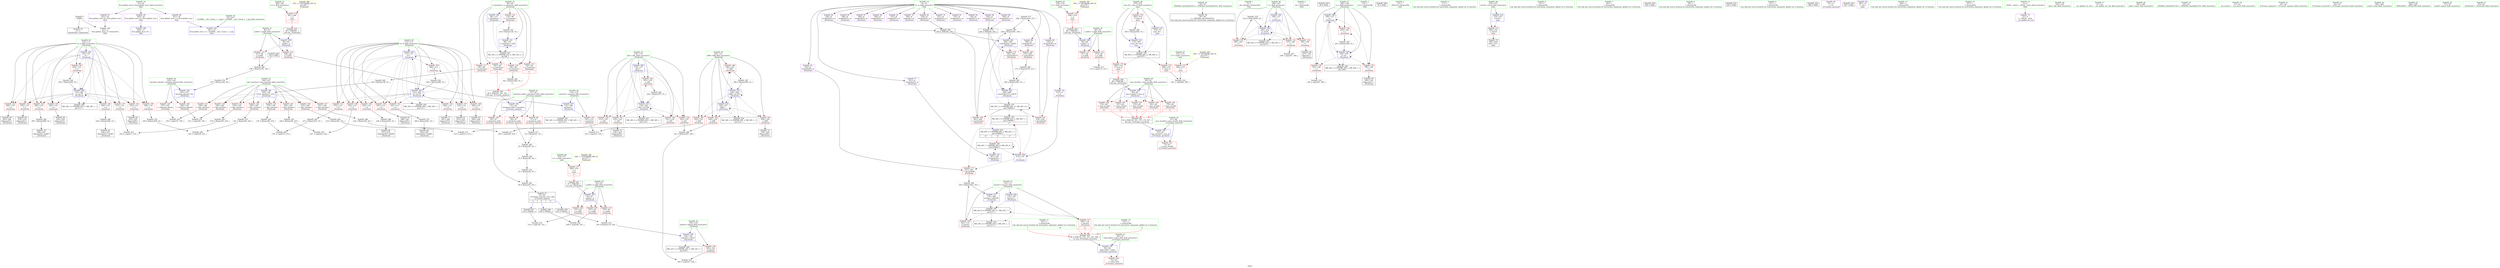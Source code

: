 digraph "SVFG" {
	label="SVFG";

	Node0x56520abc8a20 [shape=record,color=grey,label="{NodeID: 0\nNullPtr}"];
	Node0x56520abc8a20 -> Node0x56520abe52e0[style=solid];
	Node0x56520abc8a20 -> Node0x56520abecb80[style=solid];
	Node0x56520ac321d0 [shape=record,color=black,label="{NodeID: 443\n89 = PHI(401, )\n3rd arg _Z5solveiiii }"];
	Node0x56520ac321d0 -> Node0x56520abed160[style=solid];
	Node0x56520abf4c20 [shape=record,color=grey,label="{NodeID: 277\n236 = Binary(235, 237, )\n}"];
	Node0x56520abf4c20 -> Node0x56520abf5b20[style=solid];
	Node0x56520abe7630 [shape=record,color=blue,label="{NodeID: 194\n104\<--183\nplaced\<--sub16\n_Z5solveiiii\n}"];
	Node0x56520abe7630 -> Node0x56520abea0e0[style=dashed];
	Node0x56520abe7630 -> Node0x56520ac0bcf0[style=dashed];
	Node0x56520abe4940 [shape=record,color=red,label="{NodeID: 111\n141\<--94\n\<--x.addr\n_Z5solveiiii\n}"];
	Node0x56520abe2ca0 [shape=record,color=green,label="{NodeID: 28\n90\<--91\ncase_id.addr\<--case_id.addr_field_insensitive\n_Z5solveiiii\n}"];
	Node0x56520abe2ca0 -> Node0x56520abe42c0[style=solid];
	Node0x56520abe2ca0 -> Node0x56520abe4390[style=solid];
	Node0x56520abe2ca0 -> Node0x56520abe4460[style=solid];
	Node0x56520abe2ca0 -> Node0x56520abe4530[style=solid];
	Node0x56520abe2ca0 -> Node0x56520abe4600[style=solid];
	Node0x56520abe2ca0 -> Node0x56520abecef0[style=solid];
	Node0x56520abef1d0 [shape=record,color=yellow,style=double,label="{NodeID: 388\n52V_1 = ENCHI(MR_52V_0)\npts\{381 \}\nFun[main]}"];
	Node0x56520abef1d0 -> Node0x56520abec8b0[style=dashed];
	Node0x56520abf7620 [shape=record,color=grey,label="{NodeID: 305\n219 = Binary(56, 218, )\n}"];
	Node0x56520abf7620 -> Node0x56520abf8e20[style=solid];
	Node0x56520abea830 [shape=record,color=red,label="{NodeID: 139\n238\<--110\n\<--a\n_Z5solveiiii\n}"];
	Node0x56520abea830 -> Node0x56520abf4f20[style=solid];
	Node0x56520abe53e0 [shape=record,color=black,label="{NodeID: 56\n29\<--30\n\<--_ZNSt8ios_base4InitD1Ev\nCan only get source location for instruction, argument, global var or function.}"];
	Node0x56520abebef0 [shape=record,color=red,label="{NodeID: 167\n235\<--234\n\<--arrayidx36\n_Z5solveiiii\n}"];
	Node0x56520abebef0 -> Node0x56520abf4c20[style=solid];
	Node0x56520abe6ad0 [shape=record,color=purple,label="{NodeID: 84\n258\<--8\narrayidx50\<--p\n_Z5solveiiii\n}"];
	Node0x56520abe6ad0 -> Node0x56520abe8f70[style=solid];
	Node0x56520abcad30 [shape=record,color=green,label="{NodeID: 1\n7\<--1\n__dso_handle\<--dummyObj\nGlob }"];
	Node0x56520ac32940 [shape=record,color=black,label="{NodeID: 444\n142 = PHI()\n}"];
	Node0x56520ac32940 -> Node0x56520abf50a0[style=solid];
	Node0x56520abf4da0 [shape=record,color=grey,label="{NodeID: 278\n210 = Binary(209, 53, )\n}"];
	Node0x56520abf4da0 -> Node0x56520abe7a40[style=solid];
	Node0x56520abe7700 [shape=record,color=blue,label="{NodeID: 195\n106\<--127\ni\<--\n_Z5solveiiii\n}"];
	Node0x56520abe7700 -> Node0x56520abea1b0[style=dashed];
	Node0x56520abe7700 -> Node0x56520abea280[style=dashed];
	Node0x56520abe7700 -> Node0x56520abea350[style=dashed];
	Node0x56520abe7700 -> Node0x56520abe7a40[style=dashed];
	Node0x56520abe7700 -> Node0x56520ac0c1f0[style=dashed];
	Node0x56520abe4a10 [shape=record,color=red,label="{NodeID: 112\n173\<--94\n\<--x.addr\n_Z5solveiiii\n}"];
	Node0x56520abe4a10 -> Node0x56520abf7f20[style=solid];
	Node0x56520abe2d30 [shape=record,color=green,label="{NodeID: 29\n92\<--93\nn.addr\<--n.addr_field_insensitive\n_Z5solveiiii\n}"];
	Node0x56520abe2d30 -> Node0x56520abe46d0[style=solid];
	Node0x56520abe2d30 -> Node0x56520abe47a0[style=solid];
	Node0x56520abe2d30 -> Node0x56520abe4870[style=solid];
	Node0x56520abe2d30 -> Node0x56520abecfc0[style=solid];
	Node0x56520abf77a0 [shape=record,color=grey,label="{NodeID: 306\n271 = Binary(270, 237, )\n}"];
	Node0x56520abf77a0 -> Node0x56520abf6ea0[style=solid];
	Node0x56520abea900 [shape=record,color=red,label="{NodeID: 140\n244\<--110\n\<--a\n_Z5solveiiii\n}"];
	Node0x56520abea900 -> Node0x56520abf5ca0[style=solid];
	Node0x56520abe54e0 [shape=record,color=black,label="{NodeID: 57\n45\<--60\n_Z13count_squaresi_ret\<--add\n_Z13count_squaresi\n|{<s0>4|<s1>8|<s2>11}}"];
	Node0x56520abe54e0:s0 -> Node0x56520ac32c40[style=solid,color=blue];
	Node0x56520abe54e0:s1 -> Node0x56520ac32e70[style=solid,color=blue];
	Node0x56520abe54e0:s2 -> Node0x56520ac32fb0[style=solid,color=blue];
	Node0x56520abebfc0 [shape=record,color=red,label="{NodeID: 168\n261\<--260\n\<--cond-lvalue\n_Z5solveiiii\n}"];
	Node0x56520abebfc0 -> Node0x56520abf5b20[style=solid];
	Node0x56520abe6ba0 [shape=record,color=purple,label="{NodeID: 85\n266\<--8\narrayidx53\<--p\n_Z5solveiiii\n}"];
	Node0x56520abca050 [shape=record,color=green,label="{NodeID: 2\n11\<--1\n.str\<--dummyObj\nGlob }"];
	Node0x56520ac32aa0 [shape=record,color=black,label="{NodeID: 445\n28 = PHI()\n}"];
	Node0x56520abf4f20 [shape=record,color=grey,label="{NodeID: 279\n239 = Binary(238, 53, )\n}"];
	Node0x56520abf4f20 -> Node0x56520abf7c20[style=solid];
	Node0x56520abe77d0 [shape=record,color=blue,label="{NodeID: 196\n108\<--127\nj\<--\n_Z5solveiiii\n}"];
	Node0x56520abe77d0 -> Node0x56520abea420[style=dashed];
	Node0x56520abe77d0 -> Node0x56520abea4f0[style=dashed];
	Node0x56520abe77d0 -> Node0x56520abea5c0[style=dashed];
	Node0x56520abe77d0 -> Node0x56520abe77d0[style=dashed];
	Node0x56520abe77d0 -> Node0x56520abe7970[style=dashed];
	Node0x56520abe77d0 -> Node0x56520ac0c6f0[style=dashed];
	Node0x56520abe4ae0 [shape=record,color=red,label="{NodeID: 113\n145\<--96\n\<--y.addr\n_Z5solveiiii\n}"];
	Node0x56520abe4ae0 -> Node0x56520abf50a0[style=solid];
	Node0x56520abe2dc0 [shape=record,color=green,label="{NodeID: 30\n94\<--95\nx.addr\<--x.addr_field_insensitive\n_Z5solveiiii\n}"];
	Node0x56520abe2dc0 -> Node0x56520abe4940[style=solid];
	Node0x56520abe2dc0 -> Node0x56520abe4a10[style=solid];
	Node0x56520abe2dc0 -> Node0x56520abed090[style=solid];
	Node0x56520abf7920 [shape=record,color=grey,label="{NodeID: 307\n188 = cmp(187, 189, )\n}"];
	Node0x56520abea9d0 [shape=record,color=red,label="{NodeID: 141\n252\<--110\n\<--a\n_Z5solveiiii\n}"];
	Node0x56520abea9d0 -> Node0x56520abe5a90[style=solid];
	Node0x56520abe55b0 [shape=record,color=black,label="{NodeID: 58\n197\<--196\nidxprom\<--\n_Z5solveiiii\n}"];
	Node0x56520abec090 [shape=record,color=red,label="{NodeID: 169\n270\<--269\n\<--arrayidx55\n_Z5solveiiii\n}"];
	Node0x56520abec090 -> Node0x56520abf77a0[style=solid];
	Node0x56520abe6c70 [shape=record,color=purple,label="{NodeID: 86\n269\<--8\narrayidx55\<--p\n_Z5solveiiii\n}"];
	Node0x56520abe6c70 -> Node0x56520abec090[style=solid];
	Node0x56520abca0e0 [shape=record,color=green,label="{NodeID: 3\n13\<--1\n.str.1\<--dummyObj\nGlob }"];
	Node0x56520ac32b70 [shape=record,color=black,label="{NodeID: 446\n76 = PHI()\n}"];
	Node0x56520abf50a0 [shape=record,color=grey,label="{NodeID: 280\n146 = Binary(142, 145, )\n}"];
	Node0x56520abf50a0 -> Node0x56520abf4aa0[style=solid];
	Node0x56520abe78a0 [shape=record,color=blue,label="{NodeID: 197\n201\<--163\narrayidx22\<--\n_Z5solveiiii\n}"];
	Node0x56520abe78a0 -> Node0x56520ac05ef0[style=dashed];
	Node0x56520abe4bb0 [shape=record,color=red,label="{NodeID: 114\n308\<--96\n\<--y.addr\n_Z5solveiiii\n}"];
	Node0x56520abe4bb0 -> Node0x56520abe80c0[style=solid];
	Node0x56520abe2e50 [shape=record,color=green,label="{NodeID: 31\n96\<--97\ny.addr\<--y.addr_field_insensitive\n_Z5solveiiii\n}"];
	Node0x56520abe2e50 -> Node0x56520abe4ae0[style=solid];
	Node0x56520abe2e50 -> Node0x56520abe4bb0[style=solid];
	Node0x56520abe2e50 -> Node0x56520abed160[style=solid];
	Node0x56520abf7aa0 [shape=record,color=grey,label="{NodeID: 308\n276 = cmp(273, 275, )\n}"];
	Node0x56520abeaaa0 [shape=record,color=red,label="{NodeID: 142\n264\<--110\n\<--a\n_Z5solveiiii\n}"];
	Node0x56520abeaaa0 -> Node0x56520abe5c30[style=solid];
	Node0x56520abe5680 [shape=record,color=black,label="{NodeID: 59\n200\<--199\nidxprom21\<--\n_Z5solveiiii\n}"];
	Node0x56520abec160 [shape=record,color=red,label="{NodeID: 170\n295\<--294\n\<--cond-lvalue73\n_Z5solveiiii\n}"];
	Node0x56520abec160 -> Node0x56520abf6ea0[style=solid];
	Node0x56520abe6d40 [shape=record,color=purple,label="{NodeID: 87\n280\<--8\narrayidx62\<--p\n_Z5solveiiii\n}"];
	Node0x56520abc8bc0 [shape=record,color=green,label="{NodeID: 4\n15\<--1\n_ZSt3cin\<--dummyObj\nGlob }"];
	Node0x56520ac32c40 [shape=record,color=black,label="{NodeID: 447\n130 = PHI(45, )\n}"];
	Node0x56520ac32c40 -> Node0x56520abf7da0[style=solid];
	Node0x56520abf5220 [shape=record,color=grey,label="{NodeID: 281\n60 = Binary(57, 59, )\n}"];
	Node0x56520abf5220 -> Node0x56520abe54e0[style=solid];
	Node0x56520abe7970 [shape=record,color=blue,label="{NodeID: 198\n108\<--205\nj\<--inc\n_Z5solveiiii\n}"];
	Node0x56520abe7970 -> Node0x56520abea420[style=dashed];
	Node0x56520abe7970 -> Node0x56520abea4f0[style=dashed];
	Node0x56520abe7970 -> Node0x56520abea5c0[style=dashed];
	Node0x56520abe7970 -> Node0x56520abe77d0[style=dashed];
	Node0x56520abe7970 -> Node0x56520abe7970[style=dashed];
	Node0x56520abe7970 -> Node0x56520ac0c6f0[style=dashed];
	Node0x56520abe94b0 [shape=record,color=red,label="{NodeID: 115\n129\<--98\n\<--n_iterations\n_Z5solveiiii\n|{<s0>4}}"];
	Node0x56520abe94b0:s0 -> Node0x56520ac317c0[style=solid,color=red];
	Node0x56520abe2f20 [shape=record,color=green,label="{NodeID: 32\n98\<--99\nn_iterations\<--n_iterations_field_insensitive\n_Z5solveiiii\n}"];
	Node0x56520abe2f20 -> Node0x56520abe94b0[style=solid];
	Node0x56520abe2f20 -> Node0x56520abe9580[style=solid];
	Node0x56520abe2f20 -> Node0x56520abe9650[style=solid];
	Node0x56520abe2f20 -> Node0x56520abe9720[style=solid];
	Node0x56520abe2f20 -> Node0x56520abe97f0[style=solid];
	Node0x56520abe2f20 -> Node0x56520abed230[style=solid];
	Node0x56520abe2f20 -> Node0x56520abed300[style=solid];
	Node0x56520abf7c20 [shape=record,color=grey,label="{NodeID: 309\n242 = cmp(239, 241, )\n}"];
	Node0x56520abeab70 [shape=record,color=red,label="{NodeID: 143\n278\<--110\n\<--a\n_Z5solveiiii\n}"];
	Node0x56520abeab70 -> Node0x56520abe5dd0[style=solid];
	Node0x56520abe5750 [shape=record,color=black,label="{NodeID: 60\n230\<--229\nidxprom33\<--\n_Z5solveiiii\n}"];
	Node0x56520abec230 [shape=record,color=red,label="{NodeID: 171\n341\<--340\n\<--arrayidx99\n_Z5solveiiii\n}"];
	Node0x56520abec230 -> Node0x56520abf5fa0[style=solid];
	Node0x56520abe6e10 [shape=record,color=purple,label="{NodeID: 88\n284\<--8\narrayidx65\<--p\n_Z5solveiiii\n}"];
	Node0x56520abe6e10 -> Node0x56520abf3d80[style=solid];
	Node0x56520abc8c50 [shape=record,color=green,label="{NodeID: 5\n17\<--1\n\<--dummyObj\nCan only get source location for instruction, argument, global var or function.}"];
	Node0x56520ac32e70 [shape=record,color=black,label="{NodeID: 448\n166 = PHI(45, )\n}"];
	Node0x56520ac32e70 -> Node0x56520abf8ca0[style=solid];
	Node0x56520abf53a0 [shape=record,color=grey,label="{NodeID: 282\n181 = Binary(180, 53, )\n|{<s0>11}}"];
	Node0x56520abf53a0:s0 -> Node0x56520ac317c0[style=solid,color=red];
	Node0x56520abe7a40 [shape=record,color=blue,label="{NodeID: 199\n106\<--210\ni\<--inc24\n_Z5solveiiii\n}"];
	Node0x56520abe7a40 -> Node0x56520abea1b0[style=dashed];
	Node0x56520abe7a40 -> Node0x56520abea280[style=dashed];
	Node0x56520abe7a40 -> Node0x56520abea350[style=dashed];
	Node0x56520abe7a40 -> Node0x56520abe7a40[style=dashed];
	Node0x56520abe7a40 -> Node0x56520ac0c1f0[style=dashed];
	Node0x56520abe9580 [shape=record,color=red,label="{NodeID: 116\n134\<--98\n\<--n_iterations\n_Z5solveiiii\n}"];
	Node0x56520abe9580 -> Node0x56520abf6120[style=solid];
	Node0x56520abe2ff0 [shape=record,color=green,label="{NodeID: 33\n100\<--101\nlast_iteration\<--last_iteration_field_insensitive\n_Z5solveiiii\n}"];
	Node0x56520abe2ff0 -> Node0x56520abe98c0[style=solid];
	Node0x56520abe2ff0 -> Node0x56520abe9990[style=solid];
	Node0x56520abe2ff0 -> Node0x56520abe9a60[style=solid];
	Node0x56520abe2ff0 -> Node0x56520abe9b30[style=solid];
	Node0x56520abe2ff0 -> Node0x56520abe9c00[style=solid];
	Node0x56520abe2ff0 -> Node0x56520abe9cd0[style=solid];
	Node0x56520abe2ff0 -> Node0x56520abe9da0[style=solid];
	Node0x56520abe2ff0 -> Node0x56520abe9e70[style=solid];
	Node0x56520abe2ff0 -> Node0x56520abe7490[style=solid];
	Node0x56520abf7da0 [shape=record,color=grey,label="{NodeID: 310\n132 = cmp(130, 131, )\n}"];
	Node0x56520abeac40 [shape=record,color=red,label="{NodeID: 144\n286\<--110\n\<--a\n_Z5solveiiii\n}"];
	Node0x56520abeac40 -> Node0x56520abf56a0[style=solid];
	Node0x56520abe5820 [shape=record,color=black,label="{NodeID: 61\n233\<--232\nidxprom35\<--\n_Z5solveiiii\n}"];
	Node0x56520abec300 [shape=record,color=red,label="{NodeID: 172\n408\<--370\n\<--retval\nmain\n}"];
	Node0x56520abec300 -> Node0x56520abe62b0[style=solid];
	Node0x56520abe6ee0 [shape=record,color=purple,label="{NodeID: 89\n289\<--8\narrayidx69\<--p\n_Z5solveiiii\n}"];
	Node0x56520abc8ce0 [shape=record,color=green,label="{NodeID: 6\n53\<--1\n\<--dummyObj\nCan only get source location for instruction, argument, global var or function.}"];
	Node0x56520ac32fb0 [shape=record,color=black,label="{NodeID: 449\n182 = PHI(45, )\n}"];
	Node0x56520ac32fb0 -> Node0x56520abf44a0[style=solid];
	Node0x56520abf5520 [shape=record,color=grey,label="{NodeID: 283\n139 = Binary(138, 53, )\n}"];
	Node0x56520abf5520 -> Node0x56520abe7490[style=solid];
	Node0x56520abe7b10 [shape=record,color=blue,label="{NodeID: 200\n213\<--155\n\<--\n_Z5solveiiii\n}"];
	Node0x56520abe7b10 -> Node0x56520abec230[style=dashed];
	Node0x56520abe7b10 -> Node0x56520ac0e9f0[style=dashed];
	Node0x56520abe7b10 -> Node0x56520ac0f3f0[style=dashed];
	Node0x56520abe9650 [shape=record,color=red,label="{NodeID: 117\n138\<--98\n\<--n_iterations\n_Z5solveiiii\n}"];
	Node0x56520abe9650 -> Node0x56520abf5520[style=solid];
	Node0x56520abe30c0 [shape=record,color=green,label="{NodeID: 34\n102\<--103\niteration_placed\<--iteration_placed_field_insensitive\n_Z5solveiiii\n}"];
	Node0x56520abe30c0 -> Node0x56520abe9f40[style=solid];
	Node0x56520abe30c0 -> Node0x56520abea010[style=solid];
	Node0x56520abe30c0 -> Node0x56520abe7560[style=solid];
	Node0x56520abf7f20 [shape=record,color=grey,label="{NodeID: 311\n174 = cmp(173, 127, )\n}"];
	Node0x56520abead10 [shape=record,color=red,label="{NodeID: 145\n304\<--110\n\<--a\n_Z5solveiiii\n}"];
	Node0x56520abead10 -> Node0x56520abf74a0[style=solid];
	Node0x56520abe58f0 [shape=record,color=black,label="{NodeID: 62\n246\<--245\nidxprom42\<--add41\n_Z5solveiiii\n}"];
	Node0x56520abec3d0 [shape=record,color=red,label="{NodeID: 173\n390\<--372\n\<--T\nmain\n}"];
	Node0x56520abec3d0 -> Node0x56520abf86a0[style=solid];
	Node0x56520abe6fb0 [shape=record,color=purple,label="{NodeID: 90\n292\<--8\narrayidx71\<--p\n_Z5solveiiii\n}"];
	Node0x56520abe6fb0 -> Node0x56520abf3d80[style=solid];
	Node0x56520abc8d70 [shape=record,color=green,label="{NodeID: 7\n56\<--1\n\<--dummyObj\nCan only get source location for instruction, argument, global var or function.}"];
	Node0x56520ac331c0 [shape=record,color=black,label="{NodeID: 450\n384 = PHI()\n}"];
	Node0x56520abf56a0 [shape=record,color=grey,label="{NodeID: 284\n287 = Binary(286, 53, )\n}"];
	Node0x56520abf56a0 -> Node0x56520abe5f70[style=solid];
	Node0x56520abe7be0 [shape=record,color=blue,label="{NodeID: 201\n110\<--127\na\<--\n_Z5solveiiii\n}"];
	Node0x56520abe7be0 -> Node0x56520abea690[style=dashed];
	Node0x56520abe7be0 -> Node0x56520abea760[style=dashed];
	Node0x56520abe7be0 -> Node0x56520abea830[style=dashed];
	Node0x56520abe7be0 -> Node0x56520abea900[style=dashed];
	Node0x56520abe7be0 -> Node0x56520abea9d0[style=dashed];
	Node0x56520abe7be0 -> Node0x56520abeaaa0[style=dashed];
	Node0x56520abe7be0 -> Node0x56520abeab70[style=dashed];
	Node0x56520abe7be0 -> Node0x56520abeac40[style=dashed];
	Node0x56520abe7be0 -> Node0x56520abead10[style=dashed];
	Node0x56520abe7be0 -> Node0x56520abe7ff0[style=dashed];
	Node0x56520abe7be0 -> Node0x56520ac0cbf0[style=dashed];
	Node0x56520abe9720 [shape=record,color=red,label="{NodeID: 118\n165\<--98\n\<--n_iterations\n_Z5solveiiii\n|{<s0>8}}"];
	Node0x56520abe9720:s0 -> Node0x56520ac317c0[style=solid,color=red];
	Node0x56520abe3190 [shape=record,color=green,label="{NodeID: 35\n104\<--105\nplaced\<--placed_field_insensitive\n_Z5solveiiii\n}"];
	Node0x56520abe3190 -> Node0x56520abea0e0[style=solid];
	Node0x56520abe3190 -> Node0x56520abe7630[style=solid];
	Node0x56520abf80a0 [shape=record,color=grey,label="{NodeID: 312\n151 = cmp(149, 150, )\n}"];
	Node0x56520abeade0 [shape=record,color=red,label="{NodeID: 146\n224\<--112\n\<--b\n_Z5solveiiii\n}"];
	Node0x56520abeade0 -> Node0x56520abf8b20[style=solid];
	Node0x56520abe59c0 [shape=record,color=black,label="{NodeID: 63\n249\<--248\nidxprom44\<--\n_Z5solveiiii\n}"];
	Node0x56520abec4a0 [shape=record,color=red,label="{NodeID: 174\n389\<--374\n\<--case_id\nmain\n}"];
	Node0x56520abec4a0 -> Node0x56520abf86a0[style=solid];
	Node0x56520abe7080 [shape=record,color=purple,label="{NodeID: 91\n337\<--8\narrayidx97\<--p\n_Z5solveiiii\n}"];
	Node0x56520abc8760 [shape=record,color=green,label="{NodeID: 8\n58\<--1\n\<--dummyObj\nCan only get source location for instruction, argument, global var or function.}"];
	Node0x56520ac33290 [shape=record,color=black,label="{NodeID: 451\n393 = PHI()\n}"];
	Node0x56520abf5820 [shape=record,color=grey,label="{NodeID: 285\n54 = Binary(50, 52, )\n}"];
	Node0x56520abf5820 -> Node0x56520abf59a0[style=solid];
	Node0x56520abe7cb0 [shape=record,color=blue,label="{NodeID: 202\n112\<--127\nb\<--\n_Z5solveiiii\n}"];
	Node0x56520abe7cb0 -> Node0x56520abeade0[style=dashed];
	Node0x56520abe7cb0 -> Node0x56520abeaeb0[style=dashed];
	Node0x56520abe7cb0 -> Node0x56520abeaf80[style=dashed];
	Node0x56520abe7cb0 -> Node0x56520abeb050[style=dashed];
	Node0x56520abe7cb0 -> Node0x56520abeb120[style=dashed];
	Node0x56520abe7cb0 -> Node0x56520abeb1f0[style=dashed];
	Node0x56520abe7cb0 -> Node0x56520abeb2c0[style=dashed];
	Node0x56520abe7cb0 -> Node0x56520abeb390[style=dashed];
	Node0x56520abe7cb0 -> Node0x56520abeb460[style=dashed];
	Node0x56520abe7cb0 -> Node0x56520abe7cb0[style=dashed];
	Node0x56520abe7cb0 -> Node0x56520abe7f20[style=dashed];
	Node0x56520abe7cb0 -> Node0x56520ac0d0f0[style=dashed];
	Node0x56520abe97f0 [shape=record,color=red,label="{NodeID: 119\n180\<--98\n\<--n_iterations\n_Z5solveiiii\n}"];
	Node0x56520abe97f0 -> Node0x56520abf53a0[style=solid];
	Node0x56520abe3260 [shape=record,color=green,label="{NodeID: 36\n106\<--107\ni\<--i_field_insensitive\n_Z5solveiiii\n}"];
	Node0x56520abe3260 -> Node0x56520abea1b0[style=solid];
	Node0x56520abe3260 -> Node0x56520abea280[style=solid];
	Node0x56520abe3260 -> Node0x56520abea350[style=solid];
	Node0x56520abe3260 -> Node0x56520abe7700[style=solid];
	Node0x56520abe3260 -> Node0x56520abe7a40[style=solid];
	Node0x56520abf8220 [shape=record,color=grey,label="{NodeID: 313\n333 = cmp(331, 332, )\n}"];
	Node0x56520abeaeb0 [shape=record,color=red,label="{NodeID: 147\n232\<--112\n\<--b\n_Z5solveiiii\n}"];
	Node0x56520abeaeb0 -> Node0x56520abe5820[style=solid];
	Node0x56520abe5a90 [shape=record,color=black,label="{NodeID: 64\n253\<--252\nidxprom46\<--\n_Z5solveiiii\n}"];
	Node0x56520abec570 [shape=record,color=red,label="{NodeID: 175\n398\<--374\n\<--case_id\nmain\n|{<s0>17}}"];
	Node0x56520abec570:s0 -> Node0x56520ac31ea0[style=solid,color=red];
	Node0x56520abe7150 [shape=record,color=purple,label="{NodeID: 92\n340\<--8\narrayidx99\<--p\n_Z5solveiiii\n}"];
	Node0x56520abe7150 -> Node0x56520abec230[style=solid];
	Node0x56520abc87f0 [shape=record,color=green,label="{NodeID: 9\n127\<--1\n\<--dummyObj\nCan only get source location for instruction, argument, global var or function.}"];
	Node0x56520ac33360 [shape=record,color=black,label="{NodeID: 452\n396 = PHI()\n}"];
	Node0x56520abf59a0 [shape=record,color=grey,label="{NodeID: 286\n55 = Binary(54, 56, )\n}"];
	Node0x56520abf59a0 -> Node0x56520abf47a0[style=solid];
	Node0x56520abe7d80 [shape=record,color=blue,label="{NodeID: 203\n260\<--262\ncond-lvalue\<--add51\n_Z5solveiiii\n}"];
	Node0x56520abe7d80 -> Node0x56520abec090[style=dashed];
	Node0x56520abe7d80 -> Node0x56520abec160[style=dashed];
	Node0x56520abe7d80 -> Node0x56520abe7e50[style=dashed];
	Node0x56520abe98c0 [shape=record,color=red,label="{NodeID: 120\n150\<--100\n\<--last_iteration\n_Z5solveiiii\n}"];
	Node0x56520abe98c0 -> Node0x56520abf80a0[style=solid];
	Node0x56520abe3330 [shape=record,color=green,label="{NodeID: 37\n108\<--109\nj\<--j_field_insensitive\n_Z5solveiiii\n}"];
	Node0x56520abe3330 -> Node0x56520abea420[style=solid];
	Node0x56520abe3330 -> Node0x56520abea4f0[style=solid];
	Node0x56520abe3330 -> Node0x56520abea5c0[style=solid];
	Node0x56520abe3330 -> Node0x56520abe77d0[style=solid];
	Node0x56520abe3330 -> Node0x56520abe7970[style=solid];
	Node0x56520abf83a0 [shape=record,color=grey,label="{NodeID: 314\n194 = cmp(193, 189, )\n}"];
	Node0x56520abeaf80 [shape=record,color=red,label="{NodeID: 148\n248\<--112\n\<--b\n_Z5solveiiii\n}"];
	Node0x56520abeaf80 -> Node0x56520abe59c0[style=solid];
	Node0x56520abe5b60 [shape=record,color=black,label="{NodeID: 65\n257\<--256\nidxprom49\<--add48\n_Z5solveiiii\n}"];
	Node0x56520abec640 [shape=record,color=red,label="{NodeID: 176\n404\<--374\n\<--case_id\nmain\n}"];
	Node0x56520abec640 -> Node0x56520abf5e20[style=solid];
	Node0x56520abe7220 [shape=record,color=purple,label="{NodeID: 93\n75\<--11\n\<--.str\n_Z13output_answerid\n}"];
	Node0x56520abc8880 [shape=record,color=green,label="{NodeID: 10\n155\<--1\n\<--dummyObj\nCan only get source location for instruction, argument, global var or function.|{<s0>6|<s1>9}}"];
	Node0x56520abc8880:s0 -> Node0x56520ac33a40[style=solid,color=red];
	Node0x56520abc8880:s1 -> Node0x56520ac33a40[style=solid,color=red];
	Node0x56520ac33430 [shape=record,color=black,label="{NodeID: 453\n397 = PHI()\n}"];
	Node0x56520abf5b20 [shape=record,color=grey,label="{NodeID: 287\n262 = Binary(261, 236, )\n}"];
	Node0x56520abf5b20 -> Node0x56520abe7d80[style=solid];
	Node0x56520abe7e50 [shape=record,color=blue,label="{NodeID: 204\n294\<--296\ncond-lvalue73\<--add74\n_Z5solveiiii\n}"];
	Node0x56520abe7e50 -> Node0x56520ac0f3f0[style=dashed];
	Node0x56520abe9990 [shape=record,color=red,label="{NodeID: 121\n158\<--100\n\<--last_iteration\n_Z5solveiiii\n}"];
	Node0x56520abe9990 -> Node0x56520abf8fa0[style=solid];
	Node0x56520abe3400 [shape=record,color=green,label="{NodeID: 38\n110\<--111\na\<--a_field_insensitive\n_Z5solveiiii\n}"];
	Node0x56520abe3400 -> Node0x56520abea690[style=solid];
	Node0x56520abe3400 -> Node0x56520abea760[style=solid];
	Node0x56520abe3400 -> Node0x56520abea830[style=solid];
	Node0x56520abe3400 -> Node0x56520abea900[style=solid];
	Node0x56520abe3400 -> Node0x56520abea9d0[style=solid];
	Node0x56520abe3400 -> Node0x56520abeaaa0[style=solid];
	Node0x56520abe3400 -> Node0x56520abeab70[style=solid];
	Node0x56520abe3400 -> Node0x56520abeac40[style=solid];
	Node0x56520abe3400 -> Node0x56520abead10[style=solid];
	Node0x56520abe3400 -> Node0x56520abe7be0[style=solid];
	Node0x56520abe3400 -> Node0x56520abe7ff0[style=solid];
	Node0x56520abf8520 [shape=record,color=grey,label="{NodeID: 315\n316 = cmp(313, 315, )\n}"];
	Node0x56520abeb050 [shape=record,color=red,label="{NodeID: 149\n255\<--112\n\<--b\n_Z5solveiiii\n}"];
	Node0x56520abeb050 -> Node0x56520abf6ba0[style=solid];
	Node0x56520abe5c30 [shape=record,color=black,label="{NodeID: 66\n265\<--264\nidxprom52\<--\n_Z5solveiiii\n}"];
	Node0x56520abec710 [shape=record,color=red,label="{NodeID: 177\n399\<--376\n\<--n\nmain\n|{<s0>17}}"];
	Node0x56520abec710:s0 -> Node0x56520ac31fb0[style=solid,color=red];
	Node0x56520abe72f0 [shape=record,color=purple,label="{NodeID: 94\n383\<--13\n\<--.str.1\nmain\n}"];
	Node0x56520abc8910 [shape=record,color=green,label="{NodeID: 11\n163\<--1\n\<--dummyObj\nCan only get source location for instruction, argument, global var or function.|{<s0>7|<s1>10}}"];
	Node0x56520abc8910:s0 -> Node0x56520ac33a40[style=solid,color=red];
	Node0x56520abc8910:s1 -> Node0x56520ac33a40[style=solid,color=red];
	Node0x56520ac33500 [shape=record,color=black,label="{NodeID: 454\n65 = PHI(153, 161, 170, 176, 357, )\n0th arg _Z13output_answerid }"];
	Node0x56520ac33500 -> Node0x56520abecd50[style=solid];
	Node0x56520abf5ca0 [shape=record,color=grey,label="{NodeID: 288\n245 = Binary(244, 53, )\n}"];
	Node0x56520abf5ca0 -> Node0x56520abe58f0[style=solid];
	Node0x56520abe7f20 [shape=record,color=blue,label="{NodeID: 205\n112\<--300\nb\<--inc76\n_Z5solveiiii\n}"];
	Node0x56520abe7f20 -> Node0x56520abeade0[style=dashed];
	Node0x56520abe7f20 -> Node0x56520abeaeb0[style=dashed];
	Node0x56520abe7f20 -> Node0x56520abeaf80[style=dashed];
	Node0x56520abe7f20 -> Node0x56520abeb050[style=dashed];
	Node0x56520abe7f20 -> Node0x56520abeb120[style=dashed];
	Node0x56520abe7f20 -> Node0x56520abeb1f0[style=dashed];
	Node0x56520abe7f20 -> Node0x56520abeb2c0[style=dashed];
	Node0x56520abe7f20 -> Node0x56520abeb390[style=dashed];
	Node0x56520abe7f20 -> Node0x56520abeb460[style=dashed];
	Node0x56520abe7f20 -> Node0x56520abe7cb0[style=dashed];
	Node0x56520abe7f20 -> Node0x56520abe7f20[style=dashed];
	Node0x56520abe7f20 -> Node0x56520ac0d0f0[style=dashed];
	Node0x56520abe9a60 [shape=record,color=red,label="{NodeID: 122\n218\<--100\n\<--last_iteration\n_Z5solveiiii\n}"];
	Node0x56520abe9a60 -> Node0x56520abf7620[style=solid];
	Node0x56520abe34d0 [shape=record,color=green,label="{NodeID: 39\n112\<--113\nb\<--b_field_insensitive\n_Z5solveiiii\n}"];
	Node0x56520abe34d0 -> Node0x56520abeade0[style=solid];
	Node0x56520abe34d0 -> Node0x56520abeaeb0[style=solid];
	Node0x56520abe34d0 -> Node0x56520abeaf80[style=solid];
	Node0x56520abe34d0 -> Node0x56520abeb050[style=solid];
	Node0x56520abe34d0 -> Node0x56520abeb120[style=solid];
	Node0x56520abe34d0 -> Node0x56520abeb1f0[style=solid];
	Node0x56520abe34d0 -> Node0x56520abeb2c0[style=solid];
	Node0x56520abe34d0 -> Node0x56520abeb390[style=solid];
	Node0x56520abe34d0 -> Node0x56520abeb460[style=solid];
	Node0x56520abe34d0 -> Node0x56520abe7cb0[style=solid];
	Node0x56520abe34d0 -> Node0x56520abe7f20[style=solid];
	Node0x56520abf86a0 [shape=record,color=grey,label="{NodeID: 316\n391 = cmp(389, 390, )\n}"];
	Node0x56520abeb120 [shape=record,color=red,label="{NodeID: 150\n267\<--112\n\<--b\n_Z5solveiiii\n}"];
	Node0x56520abeb120 -> Node0x56520abe5d00[style=solid];
	Node0x56520abe5d00 [shape=record,color=black,label="{NodeID: 67\n268\<--267\nidxprom54\<--\n_Z5solveiiii\n}"];
	Node0x56520abec7e0 [shape=record,color=red,label="{NodeID: 178\n400\<--378\n\<--x\nmain\n|{<s0>17}}"];
	Node0x56520abec7e0:s0 -> Node0x56520ac320c0[style=solid,color=red];
	Node0x56520abe73c0 [shape=record,color=purple,label="{NodeID: 95\n420\<--16\nllvm.global_ctors_0\<--llvm.global_ctors\nGlob }"];
	Node0x56520abe73c0 -> Node0x56520abec980[style=solid];
	Node0x56520abc9d80 [shape=record,color=green,label="{NodeID: 12\n189\<--1\n\<--dummyObj\nCan only get source location for instruction, argument, global var or function.}"];
	Node0x56520ac33a40 [shape=record,color=black,label="{NodeID: 455\n66 = PHI(155, 163, 155, 163, 358, )\n1st arg _Z13output_answerid }"];
	Node0x56520ac33a40 -> Node0x56520abece20[style=solid];
	Node0x56520abf5e20 [shape=record,color=grey,label="{NodeID: 289\n405 = Binary(404, 53, )\n}"];
	Node0x56520abf5e20 -> Node0x56520abef760[style=solid];
	Node0x56520abe7ff0 [shape=record,color=blue,label="{NodeID: 206\n110\<--305\na\<--inc79\n_Z5solveiiii\n}"];
	Node0x56520abe7ff0 -> Node0x56520abea690[style=dashed];
	Node0x56520abe7ff0 -> Node0x56520abea760[style=dashed];
	Node0x56520abe7ff0 -> Node0x56520abea830[style=dashed];
	Node0x56520abe7ff0 -> Node0x56520abea900[style=dashed];
	Node0x56520abe7ff0 -> Node0x56520abea9d0[style=dashed];
	Node0x56520abe7ff0 -> Node0x56520abeaaa0[style=dashed];
	Node0x56520abe7ff0 -> Node0x56520abeab70[style=dashed];
	Node0x56520abe7ff0 -> Node0x56520abeac40[style=dashed];
	Node0x56520abe7ff0 -> Node0x56520abead10[style=dashed];
	Node0x56520abe7ff0 -> Node0x56520abe7ff0[style=dashed];
	Node0x56520abe7ff0 -> Node0x56520ac0cbf0[style=dashed];
	Node0x56520abe9b30 [shape=record,color=red,label="{NodeID: 123\n225\<--100\n\<--last_iteration\n_Z5solveiiii\n}"];
	Node0x56520abe9b30 -> Node0x56520abf7020[style=solid];
	Node0x56520abe35a0 [shape=record,color=green,label="{NodeID: 40\n114\<--115\nposition\<--position_field_insensitive\n_Z5solveiiii\n}"];
	Node0x56520abe35a0 -> Node0x56520abeb530[style=solid];
	Node0x56520abe35a0 -> Node0x56520abe80c0[style=solid];
	Node0x56520abf8820 [shape=record,color=grey,label="{NodeID: 317\n323 = cmp(320, 322, )\n}"];
	Node0x56520abeb1f0 [shape=record,color=red,label="{NodeID: 151\n272\<--112\n\<--b\n_Z5solveiiii\n}"];
	Node0x56520abeb1f0 -> Node0x56520abf6420[style=solid];
	Node0x56520abe5dd0 [shape=record,color=black,label="{NodeID: 68\n279\<--278\nidxprom61\<--\n_Z5solveiiii\n}"];
	Node0x56520abec8b0 [shape=record,color=red,label="{NodeID: 179\n401\<--380\n\<--y\nmain\n|{<s0>17}}"];
	Node0x56520abec8b0:s0 -> Node0x56520ac321d0[style=solid,color=red];
	Node0x56520abe3cb0 [shape=record,color=purple,label="{NodeID: 96\n421\<--16\nllvm.global_ctors_1\<--llvm.global_ctors\nGlob }"];
	Node0x56520abe3cb0 -> Node0x56520abeca80[style=solid];
	Node0x56520abc9e10 [shape=record,color=green,label="{NodeID: 13\n237\<--1\n\<--dummyObj\nCan only get source location for instruction, argument, global var or function.}"];
	Node0x56520abf5fa0 [shape=record,color=grey,label="{NodeID: 290\n343 = Binary(342, 341, )\n}"];
	Node0x56520abf5fa0 -> Node0x56520abe8400[style=solid];
	Node0x56520abe80c0 [shape=record,color=blue,label="{NodeID: 207\n114\<--308\nposition\<--\n_Z5solveiiii\n}"];
	Node0x56520abe80c0 -> Node0x56520abeb530[style=dashed];
	Node0x56520abe80c0 -> Node0x56520ac0d5f0[style=dashed];
	Node0x56520abe9c00 [shape=record,color=red,label="{NodeID: 124\n240\<--100\n\<--last_iteration\n_Z5solveiiii\n}"];
	Node0x56520abe9c00 -> Node0x56520abf4620[style=solid];
	Node0x56520abe3670 [shape=record,color=green,label="{NodeID: 41\n116\<--117\nanswer\<--answer_field_insensitive\n_Z5solveiiii\n}"];
	Node0x56520abe3670 -> Node0x56520abeb600[style=solid];
	Node0x56520abe3670 -> Node0x56520abeb6d0[style=solid];
	Node0x56520abe3670 -> Node0x56520abe8190[style=solid];
	Node0x56520abe3670 -> Node0x56520abe8400[style=solid];
	Node0x56520abf89a0 [shape=record,color=grey,label="{NodeID: 318\n329 = cmp(327, 328, )\n}"];
	Node0x56520abeb2c0 [shape=record,color=red,label="{NodeID: 152\n281\<--112\n\<--b\n_Z5solveiiii\n}"];
	Node0x56520abeb2c0 -> Node0x56520abf4920[style=solid];
	Node0x56520abe5ea0 [shape=record,color=black,label="{NodeID: 69\n283\<--282\nidxprom64\<--add63\n_Z5solveiiii\n}"];
	Node0x56520ac0bcf0 [shape=record,color=black,label="{NodeID: 346\nMR_22V_2 = PHI(MR_22V_3, MR_22V_1, )\npts\{105 \}\n}"];
	Node0x56520abec980 [shape=record,color=blue,label="{NodeID: 180\n420\<--17\nllvm.global_ctors_0\<--\nGlob }"];
	Node0x56520abe3db0 [shape=record,color=purple,label="{NodeID: 97\n422\<--16\nllvm.global_ctors_2\<--llvm.global_ctors\nGlob }"];
	Node0x56520abe3db0 -> Node0x56520abecb80[style=solid];
	Node0x56520abc9ee0 [shape=record,color=green,label="{NodeID: 14\n4\<--6\n_ZStL8__ioinit\<--_ZStL8__ioinit_field_insensitive\nGlob }"];
	Node0x56520abc9ee0 -> Node0x56520abe6380[style=solid];
	Node0x56520abf6120 [shape=record,color=grey,label="{NodeID: 291\n135 = Binary(134, 53, )\n}"];
	Node0x56520abf6120 -> Node0x56520abed300[style=solid];
	Node0x56520abe8190 [shape=record,color=blue,label="{NodeID: 208\n116\<--163\nanswer\<--\n_Z5solveiiii\n}"];
	Node0x56520abe8190 -> Node0x56520abeb6d0[style=dashed];
	Node0x56520abe8190 -> Node0x56520ac0daf0[style=dashed];
	Node0x56520abe8190 -> Node0x56520ac0f8f0[style=dashed];
	Node0x56520abe9cd0 [shape=record,color=red,label="{NodeID: 125\n274\<--100\n\<--last_iteration\n_Z5solveiiii\n}"];
	Node0x56520abe9cd0 -> Node0x56520abf62a0[style=solid];
	Node0x56520abe3740 [shape=record,color=green,label="{NodeID: 42\n118\<--119\na81\<--a81_field_insensitive\n_Z5solveiiii\n}"];
	Node0x56520abe3740 -> Node0x56520abeb7a0[style=solid];
	Node0x56520abe3740 -> Node0x56520abeb870[style=solid];
	Node0x56520abe3740 -> Node0x56520abeb940[style=solid];
	Node0x56520abe3740 -> Node0x56520abeba10[style=solid];
	Node0x56520abe3740 -> Node0x56520abebae0[style=solid];
	Node0x56520abe3740 -> Node0x56520abe8260[style=solid];
	Node0x56520abe3740 -> Node0x56520abef4f0[style=solid];
	Node0x56520abf8b20 [shape=record,color=grey,label="{NodeID: 319\n227 = cmp(224, 226, )\n}"];
	Node0x56520abeb390 [shape=record,color=red,label="{NodeID: 153\n290\<--112\n\<--b\n_Z5solveiiii\n}"];
	Node0x56520abeb390 -> Node0x56520abe6040[style=solid];
	Node0x56520abe5f70 [shape=record,color=black,label="{NodeID: 70\n288\<--287\nidxprom68\<--add67\n_Z5solveiiii\n}"];
	Node0x56520ac0c1f0 [shape=record,color=black,label="{NodeID: 347\nMR_24V_2 = PHI(MR_24V_3, MR_24V_1, )\npts\{107 \}\n}"];
	Node0x56520abeca80 [shape=record,color=blue,label="{NodeID: 181\n421\<--18\nllvm.global_ctors_1\<--_GLOBAL__sub_I_lunae_1_1.cpp\nGlob }"];
	Node0x56520abe3eb0 [shape=record,color=red,label="{NodeID: 98\n50\<--47\n\<--iterations.addr\n_Z13count_squaresi\n}"];
	Node0x56520abe3eb0 -> Node0x56520abf5820[style=solid];
	Node0x56520abc8110 [shape=record,color=green,label="{NodeID: 15\n8\<--10\np\<--p_field_insensitive\nGlob }"];
	Node0x56520abc8110 -> Node0x56520abe6450[style=solid];
	Node0x56520abc8110 -> Node0x56520abe6520[style=solid];
	Node0x56520abc8110 -> Node0x56520abe65f0[style=solid];
	Node0x56520abc8110 -> Node0x56520abe66c0[style=solid];
	Node0x56520abc8110 -> Node0x56520abe6790[style=solid];
	Node0x56520abc8110 -> Node0x56520abe6860[style=solid];
	Node0x56520abc8110 -> Node0x56520abe6930[style=solid];
	Node0x56520abc8110 -> Node0x56520abe6a00[style=solid];
	Node0x56520abc8110 -> Node0x56520abe6ad0[style=solid];
	Node0x56520abc8110 -> Node0x56520abe6ba0[style=solid];
	Node0x56520abc8110 -> Node0x56520abe6c70[style=solid];
	Node0x56520abc8110 -> Node0x56520abe6d40[style=solid];
	Node0x56520abc8110 -> Node0x56520abe6e10[style=solid];
	Node0x56520abc8110 -> Node0x56520abe6ee0[style=solid];
	Node0x56520abc8110 -> Node0x56520abe6fb0[style=solid];
	Node0x56520abc8110 -> Node0x56520abe7080[style=solid];
	Node0x56520abc8110 -> Node0x56520abe7150[style=solid];
	Node0x56520abf62a0 [shape=record,color=grey,label="{NodeID: 292\n275 = Binary(56, 274, )\n}"];
	Node0x56520abf62a0 -> Node0x56520abf7aa0[style=solid];
	Node0x56520abe8260 [shape=record,color=blue,label="{NodeID: 209\n118\<--127\na81\<--\n_Z5solveiiii\n}"];
	Node0x56520abe8260 -> Node0x56520abeb7a0[style=dashed];
	Node0x56520abe8260 -> Node0x56520abeb870[style=dashed];
	Node0x56520abe8260 -> Node0x56520abeb940[style=dashed];
	Node0x56520abe8260 -> Node0x56520abeba10[style=dashed];
	Node0x56520abe8260 -> Node0x56520abebae0[style=dashed];
	Node0x56520abe8260 -> Node0x56520abef4f0[style=dashed];
	Node0x56520abe8260 -> Node0x56520ac0dff0[style=dashed];
	Node0x56520abe9da0 [shape=record,color=red,label="{NodeID: 126\n314\<--100\n\<--last_iteration\n_Z5solveiiii\n}"];
	Node0x56520abe9da0 -> Node0x56520abf65a0[style=solid];
	Node0x56520abe3810 [shape=record,color=green,label="{NodeID: 43\n120\<--121\nb86\<--b86_field_insensitive\n_Z5solveiiii\n}"];
	Node0x56520abe3810 -> Node0x56520abebbb0[style=solid];
	Node0x56520abe3810 -> Node0x56520abebc80[style=solid];
	Node0x56520abe3810 -> Node0x56520abebd50[style=solid];
	Node0x56520abe3810 -> Node0x56520abebe20[style=solid];
	Node0x56520abe3810 -> Node0x56520abe8330[style=solid];
	Node0x56520abe3810 -> Node0x56520abef420[style=solid];
	Node0x56520abf8ca0 [shape=record,color=grey,label="{NodeID: 320\n168 = cmp(166, 167, )\n}"];
	Node0x56520abeb460 [shape=record,color=red,label="{NodeID: 154\n299\<--112\n\<--b\n_Z5solveiiii\n}"];
	Node0x56520abeb460 -> Node0x56520abf71a0[style=solid];
	Node0x56520abe6040 [shape=record,color=black,label="{NodeID: 71\n291\<--290\nidxprom70\<--\n_Z5solveiiii\n}"];
	Node0x56520ac0c6f0 [shape=record,color=black,label="{NodeID: 348\nMR_26V_2 = PHI(MR_26V_3, MR_26V_1, )\npts\{109 \}\n}"];
	Node0x56520abecb80 [shape=record,color=blue, style = dotted,label="{NodeID: 182\n422\<--3\nllvm.global_ctors_2\<--dummyVal\nGlob }"];
	Node0x56520abe3f80 [shape=record,color=red,label="{NodeID: 99\n51\<--47\n\<--iterations.addr\n_Z13count_squaresi\n}"];
	Node0x56520abe3f80 -> Node0x56520abf4320[style=solid];
	Node0x56520abc81a0 [shape=record,color=green,label="{NodeID: 16\n16\<--20\nllvm.global_ctors\<--llvm.global_ctors_field_insensitive\nGlob }"];
	Node0x56520abc81a0 -> Node0x56520abe73c0[style=solid];
	Node0x56520abc81a0 -> Node0x56520abe3cb0[style=solid];
	Node0x56520abc81a0 -> Node0x56520abe3db0[style=solid];
	Node0x56520abf6420 [shape=record,color=grey,label="{NodeID: 293\n273 = Binary(272, 53, )\n}"];
	Node0x56520abf6420 -> Node0x56520abf7aa0[style=solid];
	Node0x56520abe8330 [shape=record,color=blue,label="{NodeID: 210\n120\<--127\nb86\<--\n_Z5solveiiii\n}"];
	Node0x56520abe8330 -> Node0x56520abebbb0[style=dashed];
	Node0x56520abe8330 -> Node0x56520abebc80[style=dashed];
	Node0x56520abe8330 -> Node0x56520abebd50[style=dashed];
	Node0x56520abe8330 -> Node0x56520abebe20[style=dashed];
	Node0x56520abe8330 -> Node0x56520abe8330[style=dashed];
	Node0x56520abe8330 -> Node0x56520abef420[style=dashed];
	Node0x56520abe8330 -> Node0x56520ac0e4f0[style=dashed];
	Node0x56520abe9e70 [shape=record,color=red,label="{NodeID: 127\n321\<--100\n\<--last_iteration\n_Z5solveiiii\n}"];
	Node0x56520abe9e70 -> Node0x56520abf68a0[style=solid];
	Node0x56520abe38e0 [shape=record,color=green,label="{NodeID: 44\n143\<--144\nabs\<--abs_field_insensitive\n}"];
	Node0x56520abf8e20 [shape=record,color=grey,label="{NodeID: 321\n220 = cmp(217, 219, )\n}"];
	Node0x56520abeb530 [shape=record,color=red,label="{NodeID: 155\n332\<--114\n\<--position\n_Z5solveiiii\n}"];
	Node0x56520abeb530 -> Node0x56520abf8220[style=solid];
	Node0x56520abe6110 [shape=record,color=black,label="{NodeID: 72\n336\<--335\nidxprom96\<--\n_Z5solveiiii\n}"];
	Node0x56520ac0cbf0 [shape=record,color=black,label="{NodeID: 349\nMR_28V_2 = PHI(MR_28V_3, MR_28V_1, )\npts\{111 \}\n}"];
	Node0x56520abecc80 [shape=record,color=blue,label="{NodeID: 183\n47\<--46\niterations.addr\<--iterations\n_Z13count_squaresi\n}"];
	Node0x56520abecc80 -> Node0x56520abe3eb0[style=dashed];
	Node0x56520abecc80 -> Node0x56520abe3f80[style=dashed];
	Node0x56520abecc80 -> Node0x56520abe4050[style=dashed];
	Node0x56520abe4050 [shape=record,color=red,label="{NodeID: 100\n59\<--47\n\<--iterations.addr\n_Z13count_squaresi\n}"];
	Node0x56520abe4050 -> Node0x56520abf5220[style=solid];
	Node0x56520abc8270 [shape=record,color=green,label="{NodeID: 17\n21\<--22\n__cxx_global_var_init\<--__cxx_global_var_init_field_insensitive\n}"];
	Node0x56520abf65a0 [shape=record,color=grey,label="{NodeID: 294\n315 = Binary(56, 314, )\n}"];
	Node0x56520abf65a0 -> Node0x56520abf8520[style=solid];
	Node0x56520abe8400 [shape=record,color=blue,label="{NodeID: 211\n116\<--343\nanswer\<--add100\n_Z5solveiiii\n}"];
	Node0x56520abe8400 -> Node0x56520ac0f8f0[style=dashed];
	Node0x56520abe9f40 [shape=record,color=red,label="{NodeID: 128\n149\<--102\n\<--iteration_placed\n_Z5solveiiii\n}"];
	Node0x56520abe9f40 -> Node0x56520abf80a0[style=solid];
	Node0x56520abe39e0 [shape=record,color=green,label="{NodeID: 45\n367\<--368\nmain\<--main_field_insensitive\n}"];
	Node0x56520abf8fa0 [shape=record,color=grey,label="{NodeID: 322\n159 = cmp(157, 158, )\n}"];
	Node0x56520abeb600 [shape=record,color=red,label="{NodeID: 156\n342\<--116\n\<--answer\n_Z5solveiiii\n}"];
	Node0x56520abeb600 -> Node0x56520abf5fa0[style=solid];
	Node0x56520abe61e0 [shape=record,color=black,label="{NodeID: 73\n339\<--338\nidxprom98\<--\n_Z5solveiiii\n}"];
	Node0x56520ac0d0f0 [shape=record,color=black,label="{NodeID: 350\nMR_30V_2 = PHI(MR_30V_3, MR_30V_1, )\npts\{113 \}\n}"];
	Node0x56520abecd50 [shape=record,color=blue,label="{NodeID: 184\n67\<--65\ncase_id.addr\<--case_id\n_Z13output_answerid\n}"];
	Node0x56520abecd50 -> Node0x56520abe4120[style=dashed];
	Node0x56520abe4120 [shape=record,color=red,label="{NodeID: 101\n73\<--67\n\<--case_id.addr\n_Z13output_answerid\n}"];
	Node0x56520abc8340 [shape=record,color=green,label="{NodeID: 18\n25\<--26\n_ZNSt8ios_base4InitC1Ev\<--_ZNSt8ios_base4InitC1Ev_field_insensitive\n}"];
	Node0x56520abf6720 [shape=record,color=grey,label="{NodeID: 295\n354 = Binary(353, 53, )\n}"];
	Node0x56520abf6720 -> Node0x56520abef4f0[style=solid];
	Node0x56520abef420 [shape=record,color=blue,label="{NodeID: 212\n120\<--349\nb86\<--inc103\n_Z5solveiiii\n}"];
	Node0x56520abef420 -> Node0x56520abebbb0[style=dashed];
	Node0x56520abef420 -> Node0x56520abebc80[style=dashed];
	Node0x56520abef420 -> Node0x56520abebd50[style=dashed];
	Node0x56520abef420 -> Node0x56520abebe20[style=dashed];
	Node0x56520abef420 -> Node0x56520abe8330[style=dashed];
	Node0x56520abef420 -> Node0x56520abef420[style=dashed];
	Node0x56520abef420 -> Node0x56520ac0e4f0[style=dashed];
	Node0x56520abea010 [shape=record,color=red,label="{NodeID: 129\n157\<--102\n\<--iteration_placed\n_Z5solveiiii\n}"];
	Node0x56520abea010 -> Node0x56520abf8fa0[style=solid];
	Node0x56520abe3ae0 [shape=record,color=green,label="{NodeID: 46\n370\<--371\nretval\<--retval_field_insensitive\nmain\n}"];
	Node0x56520abe3ae0 -> Node0x56520abec300[style=solid];
	Node0x56520abe3ae0 -> Node0x56520abef5c0[style=solid];
	Node0x56520abeb6d0 [shape=record,color=red,label="{NodeID: 157\n358\<--116\n\<--answer\n_Z5solveiiii\n|{<s0>12}}"];
	Node0x56520abeb6d0:s0 -> Node0x56520ac33a40[style=solid,color=red];
	Node0x56520abe62b0 [shape=record,color=black,label="{NodeID: 74\n369\<--408\nmain_ret\<--\nmain\n}"];
	Node0x56520ac0d5f0 [shape=record,color=black,label="{NodeID: 351\nMR_32V_2 = PHI(MR_32V_3, MR_32V_1, )\npts\{115 \}\n}"];
	Node0x56520abece20 [shape=record,color=blue,label="{NodeID: 185\n69\<--66\nvalue.addr\<--value\n_Z13output_answerid\n}"];
	Node0x56520abece20 -> Node0x56520abe41f0[style=dashed];
	Node0x56520abe41f0 [shape=record,color=red,label="{NodeID: 102\n74\<--69\n\<--value.addr\n_Z13output_answerid\n}"];
	Node0x56520abc9610 [shape=record,color=green,label="{NodeID: 19\n31\<--32\n__cxa_atexit\<--__cxa_atexit_field_insensitive\n}"];
	Node0x56520abf68a0 [shape=record,color=grey,label="{NodeID: 296\n322 = Binary(56, 321, )\n}"];
	Node0x56520abf68a0 -> Node0x56520abf8820[style=solid];
	Node0x56520abef4f0 [shape=record,color=blue,label="{NodeID: 213\n118\<--354\na81\<--inc106\n_Z5solveiiii\n}"];
	Node0x56520abef4f0 -> Node0x56520abeb7a0[style=dashed];
	Node0x56520abef4f0 -> Node0x56520abeb870[style=dashed];
	Node0x56520abef4f0 -> Node0x56520abeb940[style=dashed];
	Node0x56520abef4f0 -> Node0x56520abeba10[style=dashed];
	Node0x56520abef4f0 -> Node0x56520abebae0[style=dashed];
	Node0x56520abef4f0 -> Node0x56520abef4f0[style=dashed];
	Node0x56520abef4f0 -> Node0x56520ac0dff0[style=dashed];
	Node0x56520abea0e0 [shape=record,color=red,label="{NodeID: 130\n328\<--104\n\<--placed\n_Z5solveiiii\n}"];
	Node0x56520abea0e0 -> Node0x56520abf89a0[style=solid];
	Node0x56520abe3bb0 [shape=record,color=green,label="{NodeID: 47\n372\<--373\nT\<--T_field_insensitive\nmain\n}"];
	Node0x56520abe3bb0 -> Node0x56520abec3d0[style=solid];
	Node0x56520abeb7a0 [shape=record,color=red,label="{NodeID: 158\n313\<--118\n\<--a81\n_Z5solveiiii\n}"];
	Node0x56520abeb7a0 -> Node0x56520abf8520[style=solid];
	Node0x56520abe6380 [shape=record,color=purple,label="{NodeID: 75\n27\<--4\n\<--_ZStL8__ioinit\n__cxx_global_var_init\n}"];
	Node0x56520ac0daf0 [shape=record,color=black,label="{NodeID: 352\nMR_34V_2 = PHI(MR_34V_3, MR_34V_1, )\npts\{117 \}\n}"];
	Node0x56520abe8f70 [shape=record,color=black,label="{NodeID: 269\n260 = PHI(250, 258, )\n}"];
	Node0x56520abe8f70 -> Node0x56520abebfc0[style=solid];
	Node0x56520abe8f70 -> Node0x56520abe7d80[style=solid];
	Node0x56520abecef0 [shape=record,color=blue,label="{NodeID: 186\n90\<--86\ncase_id.addr\<--case_id\n_Z5solveiiii\n}"];
	Node0x56520abecef0 -> Node0x56520abe42c0[style=dashed];
	Node0x56520abecef0 -> Node0x56520abe4390[style=dashed];
	Node0x56520abecef0 -> Node0x56520abe4460[style=dashed];
	Node0x56520abecef0 -> Node0x56520abe4530[style=dashed];
	Node0x56520abecef0 -> Node0x56520abe4600[style=dashed];
	Node0x56520abe42c0 [shape=record,color=red,label="{NodeID: 103\n153\<--90\n\<--case_id.addr\n_Z5solveiiii\n|{<s0>6}}"];
	Node0x56520abe42c0:s0 -> Node0x56520ac33500[style=solid,color=red];
	Node0x56520abc96e0 [shape=record,color=green,label="{NodeID: 20\n30\<--36\n_ZNSt8ios_base4InitD1Ev\<--_ZNSt8ios_base4InitD1Ev_field_insensitive\n}"];
	Node0x56520abc96e0 -> Node0x56520abe53e0[style=solid];
	Node0x56520abf6a20 [shape=record,color=grey,label="{NodeID: 297\n349 = Binary(348, 53, )\n}"];
	Node0x56520abf6a20 -> Node0x56520abef420[style=solid];
	Node0x56520abef5c0 [shape=record,color=blue,label="{NodeID: 214\n370\<--127\nretval\<--\nmain\n}"];
	Node0x56520abef5c0 -> Node0x56520abec300[style=dashed];
	Node0x56520abea1b0 [shape=record,color=red,label="{NodeID: 131\n187\<--106\n\<--i\n_Z5solveiiii\n}"];
	Node0x56520abea1b0 -> Node0x56520abf7920[style=solid];
	Node0x56520abe4ca0 [shape=record,color=green,label="{NodeID: 48\n374\<--375\ncase_id\<--case_id_field_insensitive\nmain\n}"];
	Node0x56520abe4ca0 -> Node0x56520abec4a0[style=solid];
	Node0x56520abe4ca0 -> Node0x56520abec570[style=solid];
	Node0x56520abe4ca0 -> Node0x56520abec640[style=solid];
	Node0x56520abe4ca0 -> Node0x56520abef690[style=solid];
	Node0x56520abe4ca0 -> Node0x56520abef760[style=solid];
	Node0x56520abeb870 [shape=record,color=red,label="{NodeID: 159\n325\<--118\n\<--a81\n_Z5solveiiii\n}"];
	Node0x56520abeb870 -> Node0x56520abf6d20[style=solid];
	Node0x56520abe6450 [shape=record,color=purple,label="{NodeID: 76\n198\<--8\narrayidx\<--p\n_Z5solveiiii\n}"];
	Node0x56520ac0dff0 [shape=record,color=black,label="{NodeID: 353\nMR_36V_2 = PHI(MR_36V_3, MR_36V_1, )\npts\{119 \}\n}"];
	Node0x56520abf3d80 [shape=record,color=black,label="{NodeID: 270\n294 = PHI(284, 292, )\n}"];
	Node0x56520abf3d80 -> Node0x56520abec160[style=solid];
	Node0x56520abf3d80 -> Node0x56520abe7e50[style=solid];
	Node0x56520abecfc0 [shape=record,color=blue,label="{NodeID: 187\n92\<--87\nn.addr\<--n\n_Z5solveiiii\n}"];
	Node0x56520abecfc0 -> Node0x56520abe46d0[style=dashed];
	Node0x56520abecfc0 -> Node0x56520abe47a0[style=dashed];
	Node0x56520abecfc0 -> Node0x56520abe4870[style=dashed];
	Node0x56520abe4390 [shape=record,color=red,label="{NodeID: 104\n161\<--90\n\<--case_id.addr\n_Z5solveiiii\n|{<s0>7}}"];
	Node0x56520abe4390:s0 -> Node0x56520ac33500[style=solid,color=red];
	Node0x56520abc97b0 [shape=record,color=green,label="{NodeID: 21\n43\<--44\n_Z13count_squaresi\<--_Z13count_squaresi_field_insensitive\n}"];
	Node0x56520abf6ba0 [shape=record,color=grey,label="{NodeID: 298\n256 = Binary(255, 53, )\n}"];
	Node0x56520abf6ba0 -> Node0x56520abe5b60[style=solid];
	Node0x56520abef690 [shape=record,color=blue,label="{NodeID: 215\n374\<--53\ncase_id\<--\nmain\n}"];
	Node0x56520abef690 -> Node0x56520ac068f0[style=dashed];
	Node0x56520abea280 [shape=record,color=red,label="{NodeID: 132\n196\<--106\n\<--i\n_Z5solveiiii\n}"];
	Node0x56520abea280 -> Node0x56520abe55b0[style=solid];
	Node0x56520abe4d70 [shape=record,color=green,label="{NodeID: 49\n376\<--377\nn\<--n_field_insensitive\nmain\n}"];
	Node0x56520abe4d70 -> Node0x56520abec710[style=solid];
	Node0x56520abeb940 [shape=record,color=red,label="{NodeID: 160\n331\<--118\n\<--a81\n_Z5solveiiii\n}"];
	Node0x56520abeb940 -> Node0x56520abf8220[style=solid];
	Node0x56520abe6520 [shape=record,color=purple,label="{NodeID: 77\n201\<--8\narrayidx22\<--p\n_Z5solveiiii\n}"];
	Node0x56520abe6520 -> Node0x56520abe78a0[style=solid];
	Node0x56520ac0e4f0 [shape=record,color=black,label="{NodeID: 354\nMR_38V_2 = PHI(MR_38V_3, MR_38V_1, )\npts\{121 \}\n}"];
	Node0x56520abf4320 [shape=record,color=grey,label="{NodeID: 271\n52 = Binary(51, 53, )\n}"];
	Node0x56520abf4320 -> Node0x56520abf5820[style=solid];
	Node0x56520abed090 [shape=record,color=blue,label="{NodeID: 188\n94\<--88\nx.addr\<--x\n_Z5solveiiii\n}"];
	Node0x56520abed090 -> Node0x56520abe4940[style=dashed];
	Node0x56520abed090 -> Node0x56520abe4a10[style=dashed];
	Node0x56520abe4460 [shape=record,color=red,label="{NodeID: 105\n170\<--90\n\<--case_id.addr\n_Z5solveiiii\n|{<s0>9}}"];
	Node0x56520abe4460:s0 -> Node0x56520ac33500[style=solid,color=red];
	Node0x56520abc9880 [shape=record,color=green,label="{NodeID: 22\n47\<--48\niterations.addr\<--iterations.addr_field_insensitive\n_Z13count_squaresi\n}"];
	Node0x56520abc9880 -> Node0x56520abe3eb0[style=solid];
	Node0x56520abc9880 -> Node0x56520abe3f80[style=solid];
	Node0x56520abc9880 -> Node0x56520abe4050[style=solid];
	Node0x56520abc9880 -> Node0x56520abecc80[style=solid];
	Node0x56520abf6d20 [shape=record,color=grey,label="{NodeID: 299\n327 = Binary(325, 326, )\n}"];
	Node0x56520abf6d20 -> Node0x56520abf89a0[style=solid];
	Node0x56520abef760 [shape=record,color=blue,label="{NodeID: 216\n374\<--405\ncase_id\<--inc\nmain\n}"];
	Node0x56520abef760 -> Node0x56520ac068f0[style=dashed];
	Node0x56520abea350 [shape=record,color=red,label="{NodeID: 133\n209\<--106\n\<--i\n_Z5solveiiii\n}"];
	Node0x56520abea350 -> Node0x56520abf4da0[style=solid];
	Node0x56520abe4e40 [shape=record,color=green,label="{NodeID: 50\n378\<--379\nx\<--x_field_insensitive\nmain\n}"];
	Node0x56520abe4e40 -> Node0x56520abec7e0[style=solid];
	Node0x56520abeba10 [shape=record,color=red,label="{NodeID: 161\n335\<--118\n\<--a81\n_Z5solveiiii\n}"];
	Node0x56520abeba10 -> Node0x56520abe6110[style=solid];
	Node0x56520abe65f0 [shape=record,color=purple,label="{NodeID: 78\n213\<--8\n\<--p\n_Z5solveiiii\n}"];
	Node0x56520abe65f0 -> Node0x56520abe7b10[style=solid];
	Node0x56520ac0e9f0 [shape=record,color=black,label="{NodeID: 355\nMR_40V_2 = PHI(MR_40V_3, MR_40V_1, )\npts\{100000 \}\n|{<s0>17}}"];
	Node0x56520ac0e9f0:s0 -> Node0x56520ac063f0[style=dashed,color=blue];
	Node0x56520abf44a0 [shape=record,color=grey,label="{NodeID: 272\n183 = Binary(179, 182, )\n}"];
	Node0x56520abf44a0 -> Node0x56520abe7630[style=solid];
	Node0x56520abed160 [shape=record,color=blue,label="{NodeID: 189\n96\<--89\ny.addr\<--y\n_Z5solveiiii\n}"];
	Node0x56520abed160 -> Node0x56520abe4ae0[style=dashed];
	Node0x56520abed160 -> Node0x56520abe4bb0[style=dashed];
	Node0x56520abe4530 [shape=record,color=red,label="{NodeID: 106\n176\<--90\n\<--case_id.addr\n_Z5solveiiii\n|{<s0>10}}"];
	Node0x56520abe4530:s0 -> Node0x56520ac33500[style=solid,color=red];
	Node0x56520abcb3e0 [shape=record,color=green,label="{NodeID: 23\n62\<--63\n_Z13output_answerid\<--_Z13output_answerid_field_insensitive\n}"];
	Node0x56520abf6ea0 [shape=record,color=grey,label="{NodeID: 300\n296 = Binary(295, 271, )\n}"];
	Node0x56520abf6ea0 -> Node0x56520abe7e50[style=solid];
	Node0x56520abea420 [shape=record,color=red,label="{NodeID: 134\n193\<--108\n\<--j\n_Z5solveiiii\n}"];
	Node0x56520abea420 -> Node0x56520abf83a0[style=solid];
	Node0x56520abe4f10 [shape=record,color=green,label="{NodeID: 51\n380\<--381\ny\<--y_field_insensitive\nmain\n}"];
	Node0x56520abe4f10 -> Node0x56520abec8b0[style=solid];
	Node0x56520ac05ef0 [shape=record,color=black,label="{NodeID: 328\nMR_40V_7 = PHI(MR_40V_8, MR_40V_6, )\npts\{100000 \}\n}"];
	Node0x56520ac05ef0 -> Node0x56520abe78a0[style=dashed];
	Node0x56520ac05ef0 -> Node0x56520abe7b10[style=dashed];
	Node0x56520ac05ef0 -> Node0x56520ac05ef0[style=dashed];
	Node0x56520abebae0 [shape=record,color=red,label="{NodeID: 162\n353\<--118\n\<--a81\n_Z5solveiiii\n}"];
	Node0x56520abebae0 -> Node0x56520abf6720[style=solid];
	Node0x56520abe66c0 [shape=record,color=purple,label="{NodeID: 79\n231\<--8\narrayidx34\<--p\n_Z5solveiiii\n}"];
	Node0x56520ac317c0 [shape=record,color=black,label="{NodeID: 439\n46 = PHI(129, 165, 181, )\n0th arg _Z13count_squaresi }"];
	Node0x56520ac317c0 -> Node0x56520abecc80[style=solid];
	Node0x56520abf4620 [shape=record,color=grey,label="{NodeID: 273\n241 = Binary(56, 240, )\n}"];
	Node0x56520abf4620 -> Node0x56520abf7c20[style=solid];
	Node0x56520abed230 [shape=record,color=blue,label="{NodeID: 190\n98\<--127\nn_iterations\<--\n_Z5solveiiii\n}"];
	Node0x56520abed230 -> Node0x56520ac06df0[style=dashed];
	Node0x56520abe4600 [shape=record,color=red,label="{NodeID: 107\n357\<--90\n\<--case_id.addr\n_Z5solveiiii\n|{<s0>12}}"];
	Node0x56520abe4600:s0 -> Node0x56520ac33500[style=solid,color=red];
	Node0x56520abcb4b0 [shape=record,color=green,label="{NodeID: 24\n67\<--68\ncase_id.addr\<--case_id.addr_field_insensitive\n_Z13output_answerid\n}"];
	Node0x56520abcb4b0 -> Node0x56520abe4120[style=solid];
	Node0x56520abcb4b0 -> Node0x56520abecd50[style=solid];
	Node0x56520abede10 [shape=record,color=yellow,style=double,label="{NodeID: 384\n44V_1 = ENCHI(MR_44V_0)\npts\{373 \}\nFun[main]}"];
	Node0x56520abede10 -> Node0x56520abec3d0[style=dashed];
	Node0x56520abf7020 [shape=record,color=grey,label="{NodeID: 301\n226 = Binary(56, 225, )\n}"];
	Node0x56520abf7020 -> Node0x56520abf8b20[style=solid];
	Node0x56520abea4f0 [shape=record,color=red,label="{NodeID: 135\n199\<--108\n\<--j\n_Z5solveiiii\n}"];
	Node0x56520abea4f0 -> Node0x56520abe5680[style=solid];
	Node0x56520abe4fe0 [shape=record,color=green,label="{NodeID: 52\n385\<--386\nscanf\<--scanf_field_insensitive\n}"];
	Node0x56520ac063f0 [shape=record,color=black,label="{NodeID: 329\nMR_40V_2 = PHI(MR_40V_3, MR_40V_1, )\npts\{100000 \}\n|{<s0>17|<s1>17|<s2>17}}"];
	Node0x56520ac063f0:s0 -> Node0x56520abe7b10[style=dashed,color=red];
	Node0x56520ac063f0:s1 -> Node0x56520ac05ef0[style=dashed,color=red];
	Node0x56520ac063f0:s2 -> Node0x56520ac0e9f0[style=dashed,color=red];
	Node0x56520abebbb0 [shape=record,color=red,label="{NodeID: 163\n320\<--120\n\<--b86\n_Z5solveiiii\n}"];
	Node0x56520abebbb0 -> Node0x56520abf8820[style=solid];
	Node0x56520abe6790 [shape=record,color=purple,label="{NodeID: 80\n234\<--8\narrayidx36\<--p\n_Z5solveiiii\n}"];
	Node0x56520abe6790 -> Node0x56520abebef0[style=solid];
	Node0x56520ac31ea0 [shape=record,color=black,label="{NodeID: 440\n86 = PHI(398, )\n0th arg _Z5solveiiii }"];
	Node0x56520ac31ea0 -> Node0x56520abecef0[style=solid];
	Node0x56520ac0f3f0 [shape=record,color=black,label="{NodeID: 357\nMR_40V_11 = PHI(MR_40V_13, MR_40V_10, )\npts\{100000 \}\n}"];
	Node0x56520ac0f3f0 -> Node0x56520abebef0[style=dashed];
	Node0x56520ac0f3f0 -> Node0x56520abebfc0[style=dashed];
	Node0x56520ac0f3f0 -> Node0x56520abec230[style=dashed];
	Node0x56520ac0f3f0 -> Node0x56520abe7d80[style=dashed];
	Node0x56520ac0f3f0 -> Node0x56520ac0e9f0[style=dashed];
	Node0x56520ac0f3f0 -> Node0x56520ac0f3f0[style=dashed];
	Node0x56520abf47a0 [shape=record,color=grey,label="{NodeID: 274\n57 = Binary(58, 55, )\n}"];
	Node0x56520abf47a0 -> Node0x56520abf5220[style=solid];
	Node0x56520abed300 [shape=record,color=blue,label="{NodeID: 191\n98\<--135\nn_iterations\<--add\n_Z5solveiiii\n}"];
	Node0x56520abed300 -> Node0x56520ac06df0[style=dashed];
	Node0x56520abe46d0 [shape=record,color=red,label="{NodeID: 108\n131\<--92\n\<--n.addr\n_Z5solveiiii\n}"];
	Node0x56520abe46d0 -> Node0x56520abf7da0[style=solid];
	Node0x56520abcb580 [shape=record,color=green,label="{NodeID: 25\n69\<--70\nvalue.addr\<--value.addr_field_insensitive\n_Z13output_answerid\n}"];
	Node0x56520abcb580 -> Node0x56520abe41f0[style=solid];
	Node0x56520abcb580 -> Node0x56520abece20[style=solid];
	Node0x56520abf71a0 [shape=record,color=grey,label="{NodeID: 302\n300 = Binary(299, 53, )\n}"];
	Node0x56520abf71a0 -> Node0x56520abe7f20[style=solid];
	Node0x56520abea5c0 [shape=record,color=red,label="{NodeID: 136\n204\<--108\n\<--j\n_Z5solveiiii\n}"];
	Node0x56520abea5c0 -> Node0x56520abf7320[style=solid];
	Node0x56520abe50e0 [shape=record,color=green,label="{NodeID: 53\n394\<--395\n_ZNSirsERi\<--_ZNSirsERi_field_insensitive\n}"];
	Node0x56520ac068f0 [shape=record,color=black,label="{NodeID: 330\nMR_46V_3 = PHI(MR_46V_4, MR_46V_2, )\npts\{375 \}\n}"];
	Node0x56520ac068f0 -> Node0x56520abec4a0[style=dashed];
	Node0x56520ac068f0 -> Node0x56520abec570[style=dashed];
	Node0x56520ac068f0 -> Node0x56520abec640[style=dashed];
	Node0x56520ac068f0 -> Node0x56520abef760[style=dashed];
	Node0x56520abebc80 [shape=record,color=red,label="{NodeID: 164\n326\<--120\n\<--b86\n_Z5solveiiii\n}"];
	Node0x56520abebc80 -> Node0x56520abf6d20[style=solid];
	Node0x56520abe6860 [shape=record,color=purple,label="{NodeID: 81\n247\<--8\narrayidx43\<--p\n_Z5solveiiii\n}"];
	Node0x56520ac31fb0 [shape=record,color=black,label="{NodeID: 441\n87 = PHI(399, )\n1st arg _Z5solveiiii }"];
	Node0x56520ac31fb0 -> Node0x56520abecfc0[style=solid];
	Node0x56520ac0f8f0 [shape=record,color=black,label="{NodeID: 358\nMR_34V_8 = PHI(MR_34V_11, MR_34V_7, )\npts\{117 \}\n}"];
	Node0x56520ac0f8f0 -> Node0x56520abeb600[style=dashed];
	Node0x56520ac0f8f0 -> Node0x56520abeb6d0[style=dashed];
	Node0x56520ac0f8f0 -> Node0x56520abe8400[style=dashed];
	Node0x56520ac0f8f0 -> Node0x56520ac0daf0[style=dashed];
	Node0x56520ac0f8f0 -> Node0x56520ac0f8f0[style=dashed];
	Node0x56520abf4920 [shape=record,color=grey,label="{NodeID: 275\n282 = Binary(281, 53, )\n}"];
	Node0x56520abf4920 -> Node0x56520abe5ea0[style=solid];
	Node0x56520abe7490 [shape=record,color=blue,label="{NodeID: 192\n100\<--139\nlast_iteration\<--sub\n_Z5solveiiii\n}"];
	Node0x56520abe7490 -> Node0x56520abe98c0[style=dashed];
	Node0x56520abe7490 -> Node0x56520abe9990[style=dashed];
	Node0x56520abe7490 -> Node0x56520abe9a60[style=dashed];
	Node0x56520abe7490 -> Node0x56520abe9b30[style=dashed];
	Node0x56520abe7490 -> Node0x56520abe9c00[style=dashed];
	Node0x56520abe7490 -> Node0x56520abe9cd0[style=dashed];
	Node0x56520abe7490 -> Node0x56520abe9da0[style=dashed];
	Node0x56520abe7490 -> Node0x56520abe9e70[style=dashed];
	Node0x56520abe47a0 [shape=record,color=red,label="{NodeID: 109\n167\<--92\n\<--n.addr\n_Z5solveiiii\n}"];
	Node0x56520abe47a0 -> Node0x56520abf8ca0[style=solid];
	Node0x56520abcb650 [shape=record,color=green,label="{NodeID: 26\n77\<--78\nprintf\<--printf_field_insensitive\n}"];
	Node0x56520abef010 [shape=record,color=yellow,style=double,label="{NodeID: 386\n48V_1 = ENCHI(MR_48V_0)\npts\{377 \}\nFun[main]}"];
	Node0x56520abef010 -> Node0x56520abec710[style=dashed];
	Node0x56520abf7320 [shape=record,color=grey,label="{NodeID: 303\n205 = Binary(204, 53, )\n}"];
	Node0x56520abf7320 -> Node0x56520abe7970[style=solid];
	Node0x56520abea690 [shape=record,color=red,label="{NodeID: 137\n217\<--110\n\<--a\n_Z5solveiiii\n}"];
	Node0x56520abea690 -> Node0x56520abf8e20[style=solid];
	Node0x56520abe51e0 [shape=record,color=green,label="{NodeID: 54\n18\<--416\n_GLOBAL__sub_I_lunae_1_1.cpp\<--_GLOBAL__sub_I_lunae_1_1.cpp_field_insensitive\n}"];
	Node0x56520abe51e0 -> Node0x56520abeca80[style=solid];
	Node0x56520ac06df0 [shape=record,color=black,label="{NodeID: 331\nMR_16V_3 = PHI(MR_16V_4, MR_16V_2, )\npts\{99 \}\n}"];
	Node0x56520ac06df0 -> Node0x56520abe94b0[style=dashed];
	Node0x56520ac06df0 -> Node0x56520abe9580[style=dashed];
	Node0x56520ac06df0 -> Node0x56520abe9650[style=dashed];
	Node0x56520ac06df0 -> Node0x56520abe9720[style=dashed];
	Node0x56520ac06df0 -> Node0x56520abe97f0[style=dashed];
	Node0x56520ac06df0 -> Node0x56520abed300[style=dashed];
	Node0x56520abebd50 [shape=record,color=red,label="{NodeID: 165\n338\<--120\n\<--b86\n_Z5solveiiii\n}"];
	Node0x56520abebd50 -> Node0x56520abe61e0[style=solid];
	Node0x56520abe6930 [shape=record,color=purple,label="{NodeID: 82\n250\<--8\narrayidx45\<--p\n_Z5solveiiii\n}"];
	Node0x56520abe6930 -> Node0x56520abe8f70[style=solid];
	Node0x56520ac320c0 [shape=record,color=black,label="{NodeID: 442\n88 = PHI(400, )\n2nd arg _Z5solveiiii }"];
	Node0x56520ac320c0 -> Node0x56520abed090[style=solid];
	Node0x56520abf4aa0 [shape=record,color=grey,label="{NodeID: 276\n147 = Binary(146, 56, )\n}"];
	Node0x56520abf4aa0 -> Node0x56520abe7560[style=solid];
	Node0x56520abe7560 [shape=record,color=blue,label="{NodeID: 193\n102\<--147\niteration_placed\<--div\n_Z5solveiiii\n}"];
	Node0x56520abe7560 -> Node0x56520abe9f40[style=dashed];
	Node0x56520abe7560 -> Node0x56520abea010[style=dashed];
	Node0x56520abe4870 [shape=record,color=red,label="{NodeID: 110\n179\<--92\n\<--n.addr\n_Z5solveiiii\n}"];
	Node0x56520abe4870 -> Node0x56520abf44a0[style=solid];
	Node0x56520abcb720 [shape=record,color=green,label="{NodeID: 27\n83\<--84\n_Z5solveiiii\<--_Z5solveiiii_field_insensitive\n}"];
	Node0x56520abef0f0 [shape=record,color=yellow,style=double,label="{NodeID: 387\n50V_1 = ENCHI(MR_50V_0)\npts\{379 \}\nFun[main]}"];
	Node0x56520abef0f0 -> Node0x56520abec7e0[style=dashed];
	Node0x56520abf74a0 [shape=record,color=grey,label="{NodeID: 304\n305 = Binary(304, 53, )\n}"];
	Node0x56520abf74a0 -> Node0x56520abe7ff0[style=solid];
	Node0x56520abea760 [shape=record,color=red,label="{NodeID: 138\n229\<--110\n\<--a\n_Z5solveiiii\n}"];
	Node0x56520abea760 -> Node0x56520abe5750[style=solid];
	Node0x56520abe52e0 [shape=record,color=black,label="{NodeID: 55\n2\<--3\ndummyVal\<--dummyVal\n}"];
	Node0x56520abebe20 [shape=record,color=red,label="{NodeID: 166\n348\<--120\n\<--b86\n_Z5solveiiii\n}"];
	Node0x56520abebe20 -> Node0x56520abf6a20[style=solid];
	Node0x56520abe6a00 [shape=record,color=purple,label="{NodeID: 83\n254\<--8\narrayidx47\<--p\n_Z5solveiiii\n}"];
}
